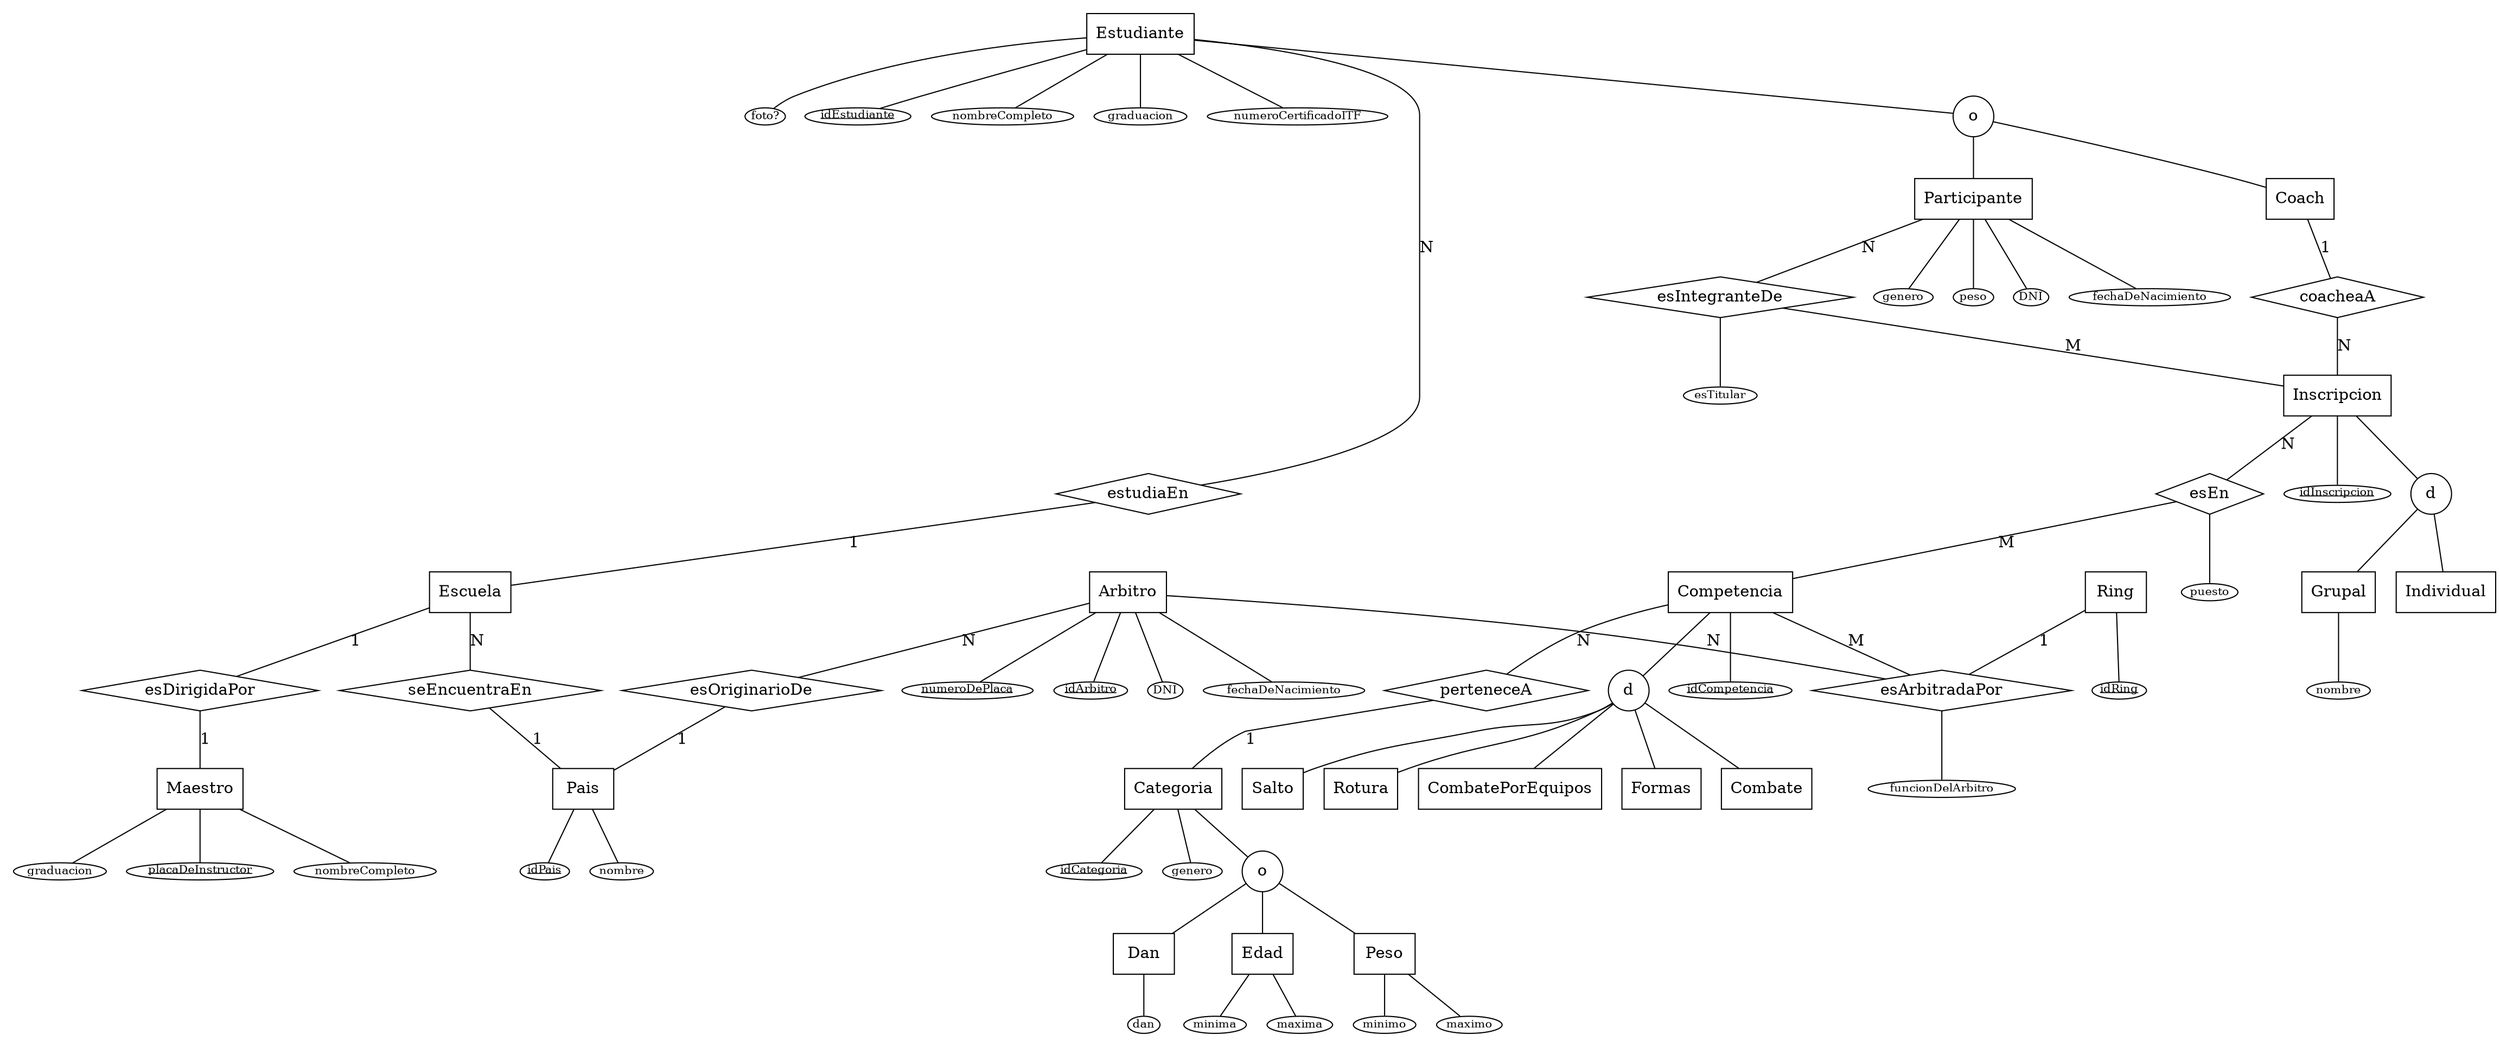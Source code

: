 graph MER {
  // Entidades y relaciones.
  Estudiante [shape=box];
  estudiaEn [shape=diamond];
  Escuela [shape=box];
  esDirigidaPor [shape=diamond];
  Maestro [shape=box];
  oEstudiante [shape=circle,label=o];
  Participante [shape=box];
  Coach [shape=box];

  Inscripcion [shape=box];
  esIntegranteDe [shape=diamond];
  coacheaA [shape=diamond];
  dInscripcion [shape=circle,label=d];
  Individual [shape=box];
  Grupal [shape=box];
  esEn [shape=diamond];
  Competencia [shape=box];

  perteneceA [shape=diamond];
  Categoria [shape=box];
  oCategoria [shape=circle,label=o];
  Dan [shape=box];
  Edad [shape=box];
  Peso [shape=box];

  Pais [shape=box];
  seEncuentraEn [shape=diamond];
  esOriginarioDe [shape=diamond];

  dCompetencia [shape=circle,label=d];
  Formas [shape=box];
  Combate [shape=box];
  Salto [shape=box];
  Rotura [shape=box];
  CombatePorEquipos [shape=box];

  Ring [shape=box];
  Arbitro [shape=box];
  esArbitradaPor [shape=diamond];

  // Conectores
  Estudiante -- estudiaEn [label=N];
  estudiaEn -- Escuela [label=1];
  Escuela -- esDirigidaPor [label=1];
  esDirigidaPor -- Maestro [label=1];
  Escuela -- seEncuentraEn [label=N];
  seEncuentraEn -- Pais [label=1];

  Estudiante -- oEstudiante;
  oEstudiante -- Participante;
  oEstudiante -- Coach;
  Participante -- esIntegranteDe [label=N];
  esIntegranteDe -- Inscripcion [label=M];
  Coach -- coacheaA [label=1];
  coacheaA -- Inscripcion [label=N];
  Inscripcion -- dInscripcion;
  dInscripcion -- Individual;
  dInscripcion -- Grupal;

  Inscripcion -- esEn [label=N];
  esEn -- Competencia [label=M];
  Competencia -- dCompetencia;
  dCompetencia -- Formas;
  dCompetencia -- Combate;
  dCompetencia -- Salto;
  dCompetencia -- Rotura;
  dCompetencia -- CombatePorEquipos;

  Competencia -- perteneceA [label=N];
  perteneceA -- Categoria [label=1];
  Categoria -- oCategoria;
  oCategoria -- Dan;
  oCategoria -- Edad;
  oCategoria -- Peso;

  Competencia -- esArbitradaPor [label=M];
  Ring -- esArbitradaPor [label=1];
  Arbitro -- esArbitradaPor [label=N];
  Arbitro -- esOriginarioDe [label=N];
  esOriginarioDe -- Pais [label=1];

  // Atributos y conectores de conectores
  //   1. Poner de nombre clusterNombre.
  //   2. Agregar:
  //          margin=0; style=invis;
  //          node [fontsize=10,fixedsize=false,shape=ellipse,width=0,height=0,margin=0];
  //   TODO: ver como hacer para acortar los edges.
  subgraph clusterAtributosMaestro {
    margin=0; style=invis;
    node [fontsize=10,fixedsize=false,shape=ellipse,width=0,height=0,margin=0];
    aMaestroNombreCompleto [shape=ellipse, label=nombreCompleto];
    aMaestroGraduacion [shape=ellipse, label=graduacion];
    aMaestroNumeroPlacaDeInstructor [shape=ellipse, label=<<u>placaDeInstructor</u>>];
    Maestro -- aMaestroNombreCompleto;
    Maestro -- aMaestroGraduacion;
    Maestro -- aMaestroNumeroPlacaDeInstructor;
  }

  subgraph clusterAtributosEstudiante {
    margin=0; style=invis;
    node [fontsize=10,fixedsize=false,shape=ellipse,width=0,height=0,margin=0];
    aEstudianteId [shape=ellipse, label=<<u>idEstudiante</u>>];
    aEstudianteNombreCompleto [shape=ellipse, label=nombreCompleto];
    aEstudianteGraduacion [shape=ellipse, label=graduacion];
    aEstudianteCertificadoITF [shape=ellipse, label=numeroCertificadoITF];
    aEstudianteFoto [shape=ellipse, label="foto?"];
    Estudiante -- aEstudianteId;
    Estudiante -- aEstudianteNombreCompleto;
    Estudiante -- aEstudianteGraduacion;
    Estudiante -- aEstudianteCertificadoITF;
    Estudiante -- aEstudianteFoto;
  }

  subgraph clusterAtributosParticipante {
    margin=0; style=invis;
    node [fontsize=10,fixedsize=false,shape=ellipse,width=0,height=0,margin=0];
    aParticipanteDNI [shape=ellipse, label=DNI];
    aParticipanteFechaDeNac [shape=ellipse, label=fechaDeNacimiento];
    aParticipanteGenero [shape=ellipse, label=genero];
    aParticipantePeso [shape=ellipse, label=peso];
    Participante -- aParticipanteDNI;
    Participante -- aParticipanteFechaDeNac;
    Participante -- aParticipanteGenero;
    Participante -- aParticipantePeso;
  }

  subgraph clusterAtributosArbitro {
    margin=0; style=invis;
    node [fontsize=10,fixedsize=false,shape=ellipse,width=0,height=0,margin=0];
    aArbitroNombre [shape=ellipse, label=DNI];
    aArbitroGraduacion [shape=ellipse, label=fechaDeNacimiento];
    aArbitroNroPlaca [shape=ellipse, label=<<u>numeroDePlaca</u>>];
    Arbitro -- aArbitroNombre;
    Arbitro -- aArbitroGraduacion;
    Arbitro -- aArbitroNroPlaca;
  }

  subgraph clusterAtributosGrupal {
    margin=0; style=invis;
    node [fontsize=10,fixedsize=false,shape=ellipse,width=0,height=0,margin=0];
    aGrupalNombre [shape=ellipse, label=nombre];
    Grupal -- aGrupalNombre;
  }

  subgraph clusterAtributosDan {
    margin=0; style=invis;
    node [fontsize=10,fixedsize=false,shape=ellipse,width=0,height=0,margin=0];
    aDanDan [shape=ellipse, label=dan];
    Dan -- aDanDan;
  }

  subgraph clusterAtributosEdad {
    margin=0; style=invis;
    node [fontsize=10,fixedsize=false,shape=ellipse,width=0,height=0,margin=0];
    aEdadMin [shape=ellipse, label=minima];
    aEdadMax[shape=ellipse, label=maxima];
    Edad -- aEdadMin;
    Edad -- aEdadMax;
  }

  subgraph clusterAtributosPeso {
    margin=0; style=invis;
    node [fontsize=10,fixedsize=false,shape=ellipse,width=0,height=0,margin=0];
    aPesoMin [shape=ellipse, label=minimo];
    aPesoMax[shape=ellipse, label=maximo];
    Peso -- aPesoMin;
    Peso -- aPesoMax;
  }

  subgraph clusterAtributosEsIntegranteDe {
    margin=0; style=invis;
    node [fontsize=10,fixedsize=false,shape=ellipse,width=0,height=0,margin=0];
    aEsIntegranteDeEsTitular [shape=ellipse, label=esTitular];
    esIntegranteDe -- aEsIntegranteDeEsTitular;
  }

  subgraph clusterAtributosEsEn {
    margin=0; style=invis;
    node [fontsize=10,fixedsize=false,shape=ellipse,width=0,height=0,margin=0];
    aEsEnPuesto [shape=ellipse, label=puesto];
    esEn -- aEsEnPuesto;
  }

  subgraph clusterAtributosEsArbitradaPor {
    margin=0; style=invis;
    node [fontsize=10,fixedsize=false,shape=ellipse,width=0,height=0,margin=0];
    aEsArbitradaPorFuncion [shape=ellipse, label=funcionDelArbitro];
    esArbitradaPor -- aEsArbitradaPorFuncion;
  }

  subgraph clusterAtributosPais {
    margin=0; style=invis;
    node [fontsize=10,fixedsize=false,shape=ellipse,width=0,height=0,margin=0];
    aPaisId [shape=ellipse, label=<<u>idPais</u>>];
    aPaisNombre [shape=ellipse, label=nombre];
    Pais -- aPaisId;
    Pais -- aPaisNombre;
  }

  subgraph clusterAtributosCategoria {
    margin=0; style=invis;
    node [fontsize=10,fixedsize=false,shape=ellipse,width=0,height=0,margin=0];
    aCategoriaId [shape=ellipse, label=<<u>idCategoria</u>>];
    aCategoriaGenero [shape=ellipse, label=genero];
    Categoria -- aCategoriaId;
    Categoria -- aCategoriaGenero;
  }

  subgraph clusterAtributosInscripcion {
    margin=0; style=invis;
    node [fontsize=10,fixedsize=false,shape=ellipse,width=0,height=0,margin=0];
    aInscripcionId [shape=ellipse, label=<<u>idInscripcion</u>>];
    Inscripcion -- aInscripcionId;
  }

  subgraph clusterAtributosRing {
    margin=0; style=invis;
    node [fontsize=10,fixedsize=false,shape=ellipse,width=0,height=0,margin=0];
    aRingId [shape=ellipse, label=<<u>idRing</u>>];
    Ring -- aRingId;
  }

  subgraph clusterAtributosArbitro {
    margin=0; style=invis;
    node [fontsize=10,fixedsize=false,shape=ellipse,width=0,height=0,margin=0];
    aArbitroId [shape=ellipse, label=<<u>idArbitro</u>>];
    Arbitro -- aArbitroId;
  }

  subgraph clusterAtributosCompetencia {
    margin=0; style=invis;
    node [fontsize=10,fixedsize=false,shape=ellipse,width=0,height=0,margin=0];
    aCompetenciaId [shape=ellipse, label=<<u>idCompetencia</u>>];
    Competencia -- aCompetenciaId;
  }
}


